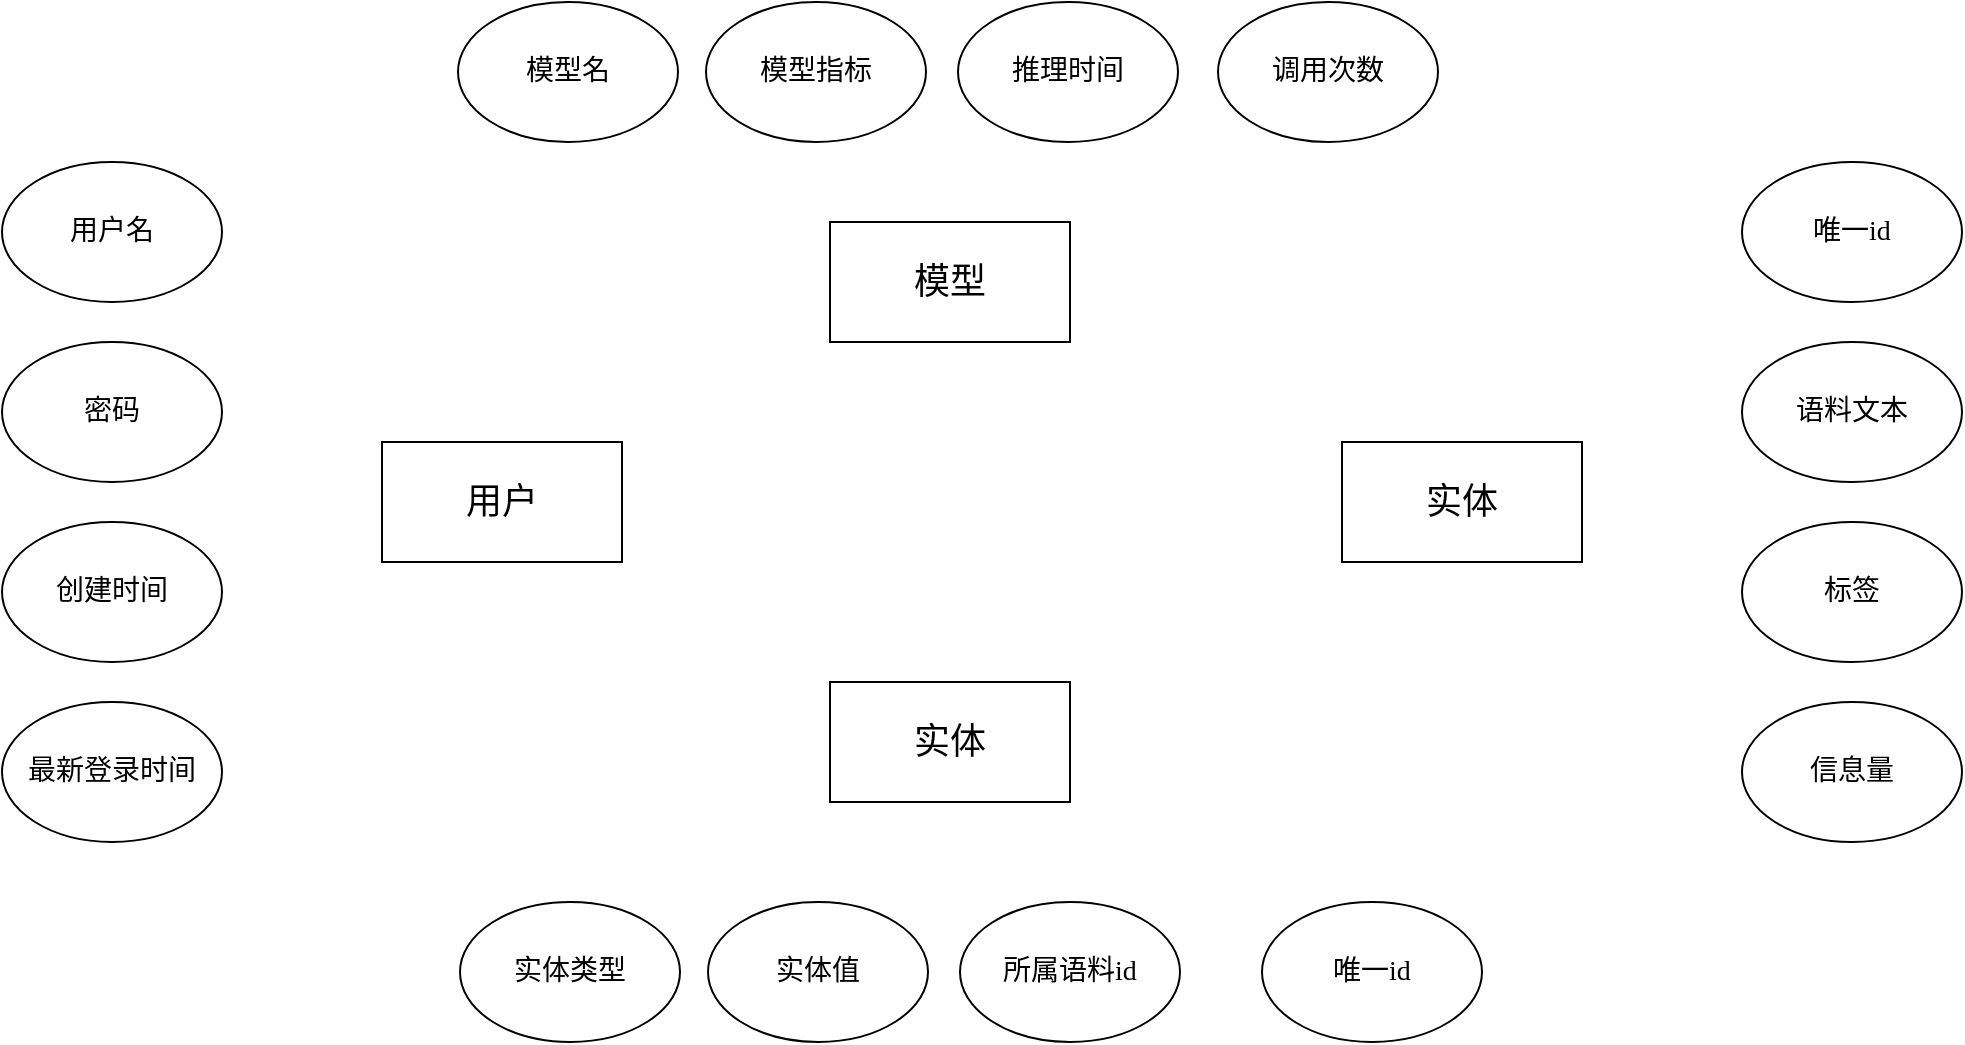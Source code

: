 <mxfile version="22.1.19" type="github">
  <diagram name="第 1 页" id="A9VqD9QQD6lyQ_i_zck9">
    <mxGraphModel dx="1927" dy="543" grid="1" gridSize="10" guides="1" tooltips="1" connect="1" arrows="0" fold="1" page="1" pageScale="1" pageWidth="827" pageHeight="1169" math="0" shadow="0">
      <root>
        <mxCell id="0" />
        <mxCell id="1" parent="0" />
        <mxCell id="xF6YM3SYU7gJ5uiseCk7-1" value="&lt;font style=&quot;font-size: 18px;&quot; face=&quot;宋体&quot;&gt;模型&lt;/font&gt;" style="rounded=0;whiteSpace=wrap;html=1;" parent="1" vertex="1">
          <mxGeometry x="354" y="150" width="120" height="60" as="geometry" />
        </mxCell>
        <mxCell id="_P8YpMpA9o5XOnk_nfkZ-1" value="&lt;font style=&quot;font-size: 18px;&quot; face=&quot;宋体&quot;&gt;用户&lt;/font&gt;" style="rounded=0;whiteSpace=wrap;html=1;" vertex="1" parent="1">
          <mxGeometry x="130" y="260" width="120" height="60" as="geometry" />
        </mxCell>
        <mxCell id="_P8YpMpA9o5XOnk_nfkZ-2" value="&lt;font style=&quot;font-size: 18px;&quot; face=&quot;宋体&quot;&gt;实体&lt;/font&gt;" style="rounded=0;whiteSpace=wrap;html=1;" vertex="1" parent="1">
          <mxGeometry x="354" y="380" width="120" height="60" as="geometry" />
        </mxCell>
        <mxCell id="_P8YpMpA9o5XOnk_nfkZ-3" value="&lt;font style=&quot;font-size: 18px;&quot; face=&quot;宋体&quot;&gt;实体&lt;/font&gt;" style="rounded=0;whiteSpace=wrap;html=1;" vertex="1" parent="1">
          <mxGeometry x="610" y="260" width="120" height="60" as="geometry" />
        </mxCell>
        <mxCell id="_P8YpMpA9o5XOnk_nfkZ-5" value="&lt;font style=&quot;font-size: 14px;&quot; face=&quot;宋体&quot;&gt;密码&lt;/font&gt;" style="ellipse;whiteSpace=wrap;html=1;" vertex="1" parent="1">
          <mxGeometry x="-60" y="210" width="110" height="70" as="geometry" />
        </mxCell>
        <mxCell id="_P8YpMpA9o5XOnk_nfkZ-6" value="&lt;font style=&quot;font-size: 14px;&quot; face=&quot;宋体&quot;&gt;用户名&lt;/font&gt;" style="ellipse;whiteSpace=wrap;html=1;" vertex="1" parent="1">
          <mxGeometry x="-60" y="120" width="110" height="70" as="geometry" />
        </mxCell>
        <mxCell id="_P8YpMpA9o5XOnk_nfkZ-7" value="&lt;font style=&quot;font-size: 14px;&quot; face=&quot;宋体&quot;&gt;创建时间&lt;/font&gt;" style="ellipse;whiteSpace=wrap;html=1;" vertex="1" parent="1">
          <mxGeometry x="-60" y="300" width="110" height="70" as="geometry" />
        </mxCell>
        <mxCell id="_P8YpMpA9o5XOnk_nfkZ-8" value="&lt;font style=&quot;font-size: 14px;&quot; face=&quot;宋体&quot;&gt;最新登录时间&lt;/font&gt;" style="ellipse;whiteSpace=wrap;html=1;" vertex="1" parent="1">
          <mxGeometry x="-60" y="390" width="110" height="70" as="geometry" />
        </mxCell>
        <mxCell id="_P8YpMpA9o5XOnk_nfkZ-15" value="&lt;font style=&quot;font-size: 14px;&quot; face=&quot;宋体&quot;&gt;模型名&lt;/font&gt;" style="ellipse;whiteSpace=wrap;html=1;" vertex="1" parent="1">
          <mxGeometry x="168" y="40" width="110" height="70" as="geometry" />
        </mxCell>
        <mxCell id="_P8YpMpA9o5XOnk_nfkZ-16" value="&lt;font style=&quot;font-size: 14px;&quot; face=&quot;宋体&quot;&gt;模型指标&lt;/font&gt;" style="ellipse;whiteSpace=wrap;html=1;" vertex="1" parent="1">
          <mxGeometry x="292" y="40" width="110" height="70" as="geometry" />
        </mxCell>
        <mxCell id="_P8YpMpA9o5XOnk_nfkZ-17" value="&lt;font style=&quot;font-size: 14px;&quot; face=&quot;宋体&quot;&gt;推理时间&lt;/font&gt;" style="ellipse;whiteSpace=wrap;html=1;" vertex="1" parent="1">
          <mxGeometry x="418" y="40" width="110" height="70" as="geometry" />
        </mxCell>
        <mxCell id="_P8YpMpA9o5XOnk_nfkZ-18" value="&lt;font style=&quot;font-size: 14px;&quot; face=&quot;宋体&quot;&gt;调用次数&lt;/font&gt;" style="ellipse;whiteSpace=wrap;html=1;" vertex="1" parent="1">
          <mxGeometry x="548" y="40" width="110" height="70" as="geometry" />
        </mxCell>
        <mxCell id="_P8YpMpA9o5XOnk_nfkZ-19" value="&lt;font style=&quot;font-size: 14px;&quot; face=&quot;宋体&quot;&gt;实体类型&lt;/font&gt;" style="ellipse;whiteSpace=wrap;html=1;" vertex="1" parent="1">
          <mxGeometry x="169" y="490" width="110" height="70" as="geometry" />
        </mxCell>
        <mxCell id="_P8YpMpA9o5XOnk_nfkZ-20" value="&lt;font style=&quot;font-size: 14px;&quot; face=&quot;宋体&quot;&gt;实体值&lt;/font&gt;" style="ellipse;whiteSpace=wrap;html=1;" vertex="1" parent="1">
          <mxGeometry x="293" y="490" width="110" height="70" as="geometry" />
        </mxCell>
        <mxCell id="_P8YpMpA9o5XOnk_nfkZ-21" value="&lt;font style=&quot;font-size: 14px;&quot; face=&quot;宋体&quot;&gt;所属语料id&lt;/font&gt;" style="ellipse;whiteSpace=wrap;html=1;" vertex="1" parent="1">
          <mxGeometry x="419" y="490" width="110" height="70" as="geometry" />
        </mxCell>
        <mxCell id="_P8YpMpA9o5XOnk_nfkZ-22" value="&lt;font face=&quot;宋体&quot;&gt;&lt;span style=&quot;font-size: 14px;&quot;&gt;唯一id&lt;/span&gt;&lt;/font&gt;" style="ellipse;whiteSpace=wrap;html=1;" vertex="1" parent="1">
          <mxGeometry x="570" y="490" width="110" height="70" as="geometry" />
        </mxCell>
        <mxCell id="_P8YpMpA9o5XOnk_nfkZ-23" value="&lt;font face=&quot;宋体&quot;&gt;&lt;span style=&quot;font-size: 14px;&quot;&gt;语料文本&lt;/span&gt;&lt;/font&gt;" style="ellipse;whiteSpace=wrap;html=1;" vertex="1" parent="1">
          <mxGeometry x="810" y="210" width="110" height="70" as="geometry" />
        </mxCell>
        <mxCell id="_P8YpMpA9o5XOnk_nfkZ-24" value="&lt;font face=&quot;宋体&quot;&gt;&lt;span style=&quot;font-size: 14px;&quot;&gt;唯一id&lt;/span&gt;&lt;/font&gt;" style="ellipse;whiteSpace=wrap;html=1;" vertex="1" parent="1">
          <mxGeometry x="810" y="120" width="110" height="70" as="geometry" />
        </mxCell>
        <mxCell id="_P8YpMpA9o5XOnk_nfkZ-25" value="&lt;font face=&quot;宋体&quot;&gt;&lt;span style=&quot;font-size: 14px;&quot;&gt;标签&lt;/span&gt;&lt;/font&gt;" style="ellipse;whiteSpace=wrap;html=1;" vertex="1" parent="1">
          <mxGeometry x="810" y="300" width="110" height="70" as="geometry" />
        </mxCell>
        <mxCell id="_P8YpMpA9o5XOnk_nfkZ-26" value="&lt;font style=&quot;font-size: 14px;&quot; face=&quot;宋体&quot;&gt;信息量&lt;/font&gt;" style="ellipse;whiteSpace=wrap;html=1;" vertex="1" parent="1">
          <mxGeometry x="810" y="390" width="110" height="70" as="geometry" />
        </mxCell>
      </root>
    </mxGraphModel>
  </diagram>
</mxfile>
